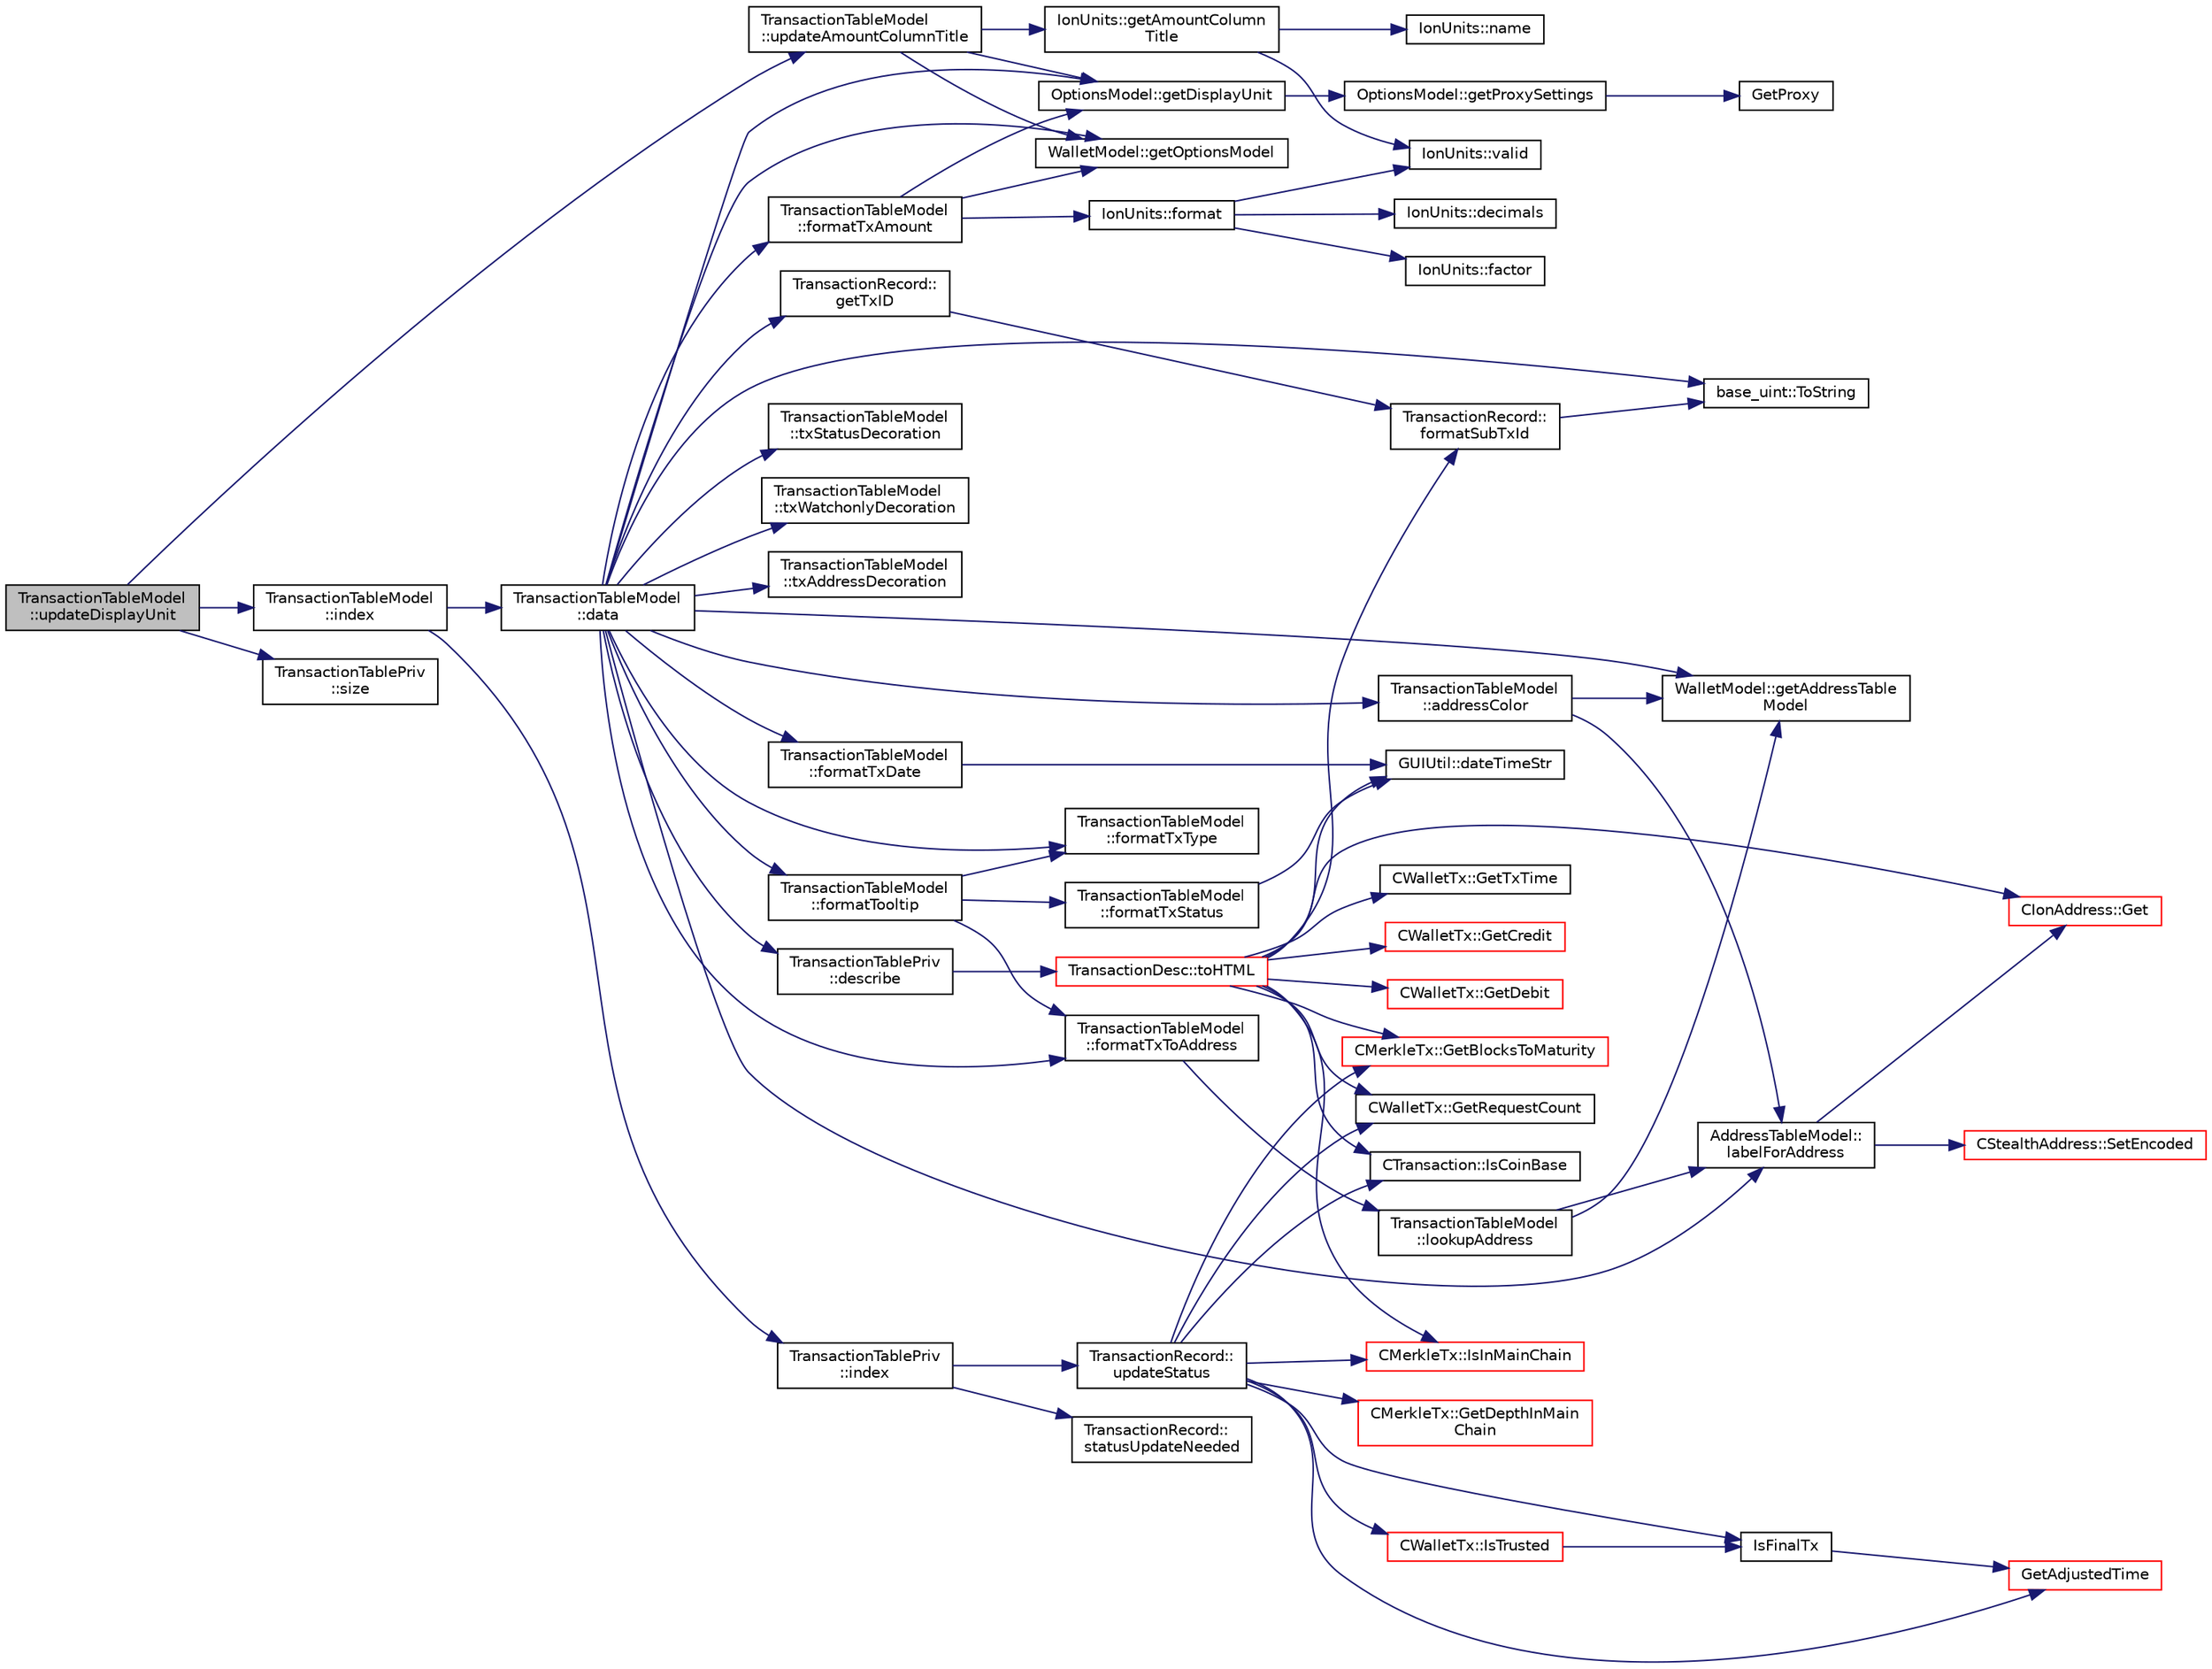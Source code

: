 digraph "TransactionTableModel::updateDisplayUnit"
{
  edge [fontname="Helvetica",fontsize="10",labelfontname="Helvetica",labelfontsize="10"];
  node [fontname="Helvetica",fontsize="10",shape=record];
  rankdir="LR";
  Node1503 [label="TransactionTableModel\l::updateDisplayUnit",height=0.2,width=0.4,color="black", fillcolor="grey75", style="filled", fontcolor="black"];
  Node1503 -> Node1504 [color="midnightblue",fontsize="10",style="solid",fontname="Helvetica"];
  Node1504 [label="TransactionTableModel\l::updateAmountColumnTitle",height=0.2,width=0.4,color="black", fillcolor="white", style="filled",URL="$d7/dfe/class_transaction_table_model.html#acbb6e7531f507369ad18b656ad7b3f10",tooltip="Updates the column title to \"Amount (DisplayUnit)\" and emits headerDataChanged() signal for table hea..."];
  Node1504 -> Node1505 [color="midnightblue",fontsize="10",style="solid",fontname="Helvetica"];
  Node1505 [label="IonUnits::getAmountColumn\lTitle",height=0.2,width=0.4,color="black", fillcolor="white", style="filled",URL="$d7/dab/class_ion_units.html#ab76cc8dbce0ff2330495904857452d8f",tooltip="Gets title for amount column including current display unit if optionsModel reference available */..."];
  Node1505 -> Node1506 [color="midnightblue",fontsize="10",style="solid",fontname="Helvetica"];
  Node1506 [label="IonUnits::valid",height=0.2,width=0.4,color="black", fillcolor="white", style="filled",URL="$d7/dab/class_ion_units.html#a23c5b1306ed473dbb2375a6675a2ce13",tooltip="Is unit ID valid? "];
  Node1505 -> Node1507 [color="midnightblue",fontsize="10",style="solid",fontname="Helvetica"];
  Node1507 [label="IonUnits::name",height=0.2,width=0.4,color="black", fillcolor="white", style="filled",URL="$d7/dab/class_ion_units.html#a5bb4881389b09aeeb0bc235e87e0a42f",tooltip="Short name. "];
  Node1504 -> Node1508 [color="midnightblue",fontsize="10",style="solid",fontname="Helvetica"];
  Node1508 [label="WalletModel::getOptionsModel",height=0.2,width=0.4,color="black", fillcolor="white", style="filled",URL="$d4/d27/class_wallet_model.html#a96d53e56b3f8f07537ea2523f7a7d300"];
  Node1504 -> Node1509 [color="midnightblue",fontsize="10",style="solid",fontname="Helvetica"];
  Node1509 [label="OptionsModel::getDisplayUnit",height=0.2,width=0.4,color="black", fillcolor="white", style="filled",URL="$da/d1f/class_options_model.html#a3b6e4d4ef42be3aaba315b8cd14f468e"];
  Node1509 -> Node1510 [color="midnightblue",fontsize="10",style="solid",fontname="Helvetica"];
  Node1510 [label="OptionsModel::getProxySettings",height=0.2,width=0.4,color="black", fillcolor="white", style="filled",URL="$da/d1f/class_options_model.html#a0fa582a801df3753c2c50840c40bb350"];
  Node1510 -> Node1511 [color="midnightblue",fontsize="10",style="solid",fontname="Helvetica"];
  Node1511 [label="GetProxy",height=0.2,width=0.4,color="black", fillcolor="white", style="filled",URL="$d0/d0e/netbase_8cpp.html#a4e67b39fc1769663260d791d2f4d049d"];
  Node1503 -> Node1512 [color="midnightblue",fontsize="10",style="solid",fontname="Helvetica"];
  Node1512 [label="TransactionTableModel\l::index",height=0.2,width=0.4,color="black", fillcolor="white", style="filled",URL="$d7/dfe/class_transaction_table_model.html#af3a9a49314f80268a77a704f7f028905"];
  Node1512 -> Node1513 [color="midnightblue",fontsize="10",style="solid",fontname="Helvetica"];
  Node1513 [label="TransactionTableModel\l::data",height=0.2,width=0.4,color="black", fillcolor="white", style="filled",URL="$d7/dfe/class_transaction_table_model.html#a02173c31b6014bff182e320217e30e10"];
  Node1513 -> Node1514 [color="midnightblue",fontsize="10",style="solid",fontname="Helvetica"];
  Node1514 [label="TransactionTableModel\l::txStatusDecoration",height=0.2,width=0.4,color="black", fillcolor="white", style="filled",URL="$d7/dfe/class_transaction_table_model.html#a11c11972847aeec2069953eda7abc3b2"];
  Node1513 -> Node1515 [color="midnightblue",fontsize="10",style="solid",fontname="Helvetica"];
  Node1515 [label="TransactionTableModel\l::txWatchonlyDecoration",height=0.2,width=0.4,color="black", fillcolor="white", style="filled",URL="$d7/dfe/class_transaction_table_model.html#a8be4fd0880420a6b45fd0ea4e41454c0"];
  Node1513 -> Node1516 [color="midnightblue",fontsize="10",style="solid",fontname="Helvetica"];
  Node1516 [label="TransactionTableModel\l::txAddressDecoration",height=0.2,width=0.4,color="black", fillcolor="white", style="filled",URL="$d7/dfe/class_transaction_table_model.html#af14920c007e307f892902da061e46072"];
  Node1513 -> Node1517 [color="midnightblue",fontsize="10",style="solid",fontname="Helvetica"];
  Node1517 [label="TransactionTableModel\l::formatTxDate",height=0.2,width=0.4,color="black", fillcolor="white", style="filled",URL="$d7/dfe/class_transaction_table_model.html#af91bbd6b2a712af32988d147e3f311ea"];
  Node1517 -> Node1518 [color="midnightblue",fontsize="10",style="solid",fontname="Helvetica"];
  Node1518 [label="GUIUtil::dateTimeStr",height=0.2,width=0.4,color="black", fillcolor="white", style="filled",URL="$d1/d87/namespace_g_u_i_util.html#aae732a04fea25190081120bf0cc773e8"];
  Node1513 -> Node1519 [color="midnightblue",fontsize="10",style="solid",fontname="Helvetica"];
  Node1519 [label="TransactionTableModel\l::formatTxType",height=0.2,width=0.4,color="black", fillcolor="white", style="filled",URL="$d7/dfe/class_transaction_table_model.html#aefcd45e8b170a459548ddbd308b1ad64"];
  Node1513 -> Node1520 [color="midnightblue",fontsize="10",style="solid",fontname="Helvetica"];
  Node1520 [label="TransactionTableModel\l::formatTxToAddress",height=0.2,width=0.4,color="black", fillcolor="white", style="filled",URL="$d7/dfe/class_transaction_table_model.html#ada92bead83848f3ec231833e5964c27f"];
  Node1520 -> Node1521 [color="midnightblue",fontsize="10",style="solid",fontname="Helvetica"];
  Node1521 [label="TransactionTableModel\l::lookupAddress",height=0.2,width=0.4,color="black", fillcolor="white", style="filled",URL="$d7/dfe/class_transaction_table_model.html#af13204a63b9901c0d9aeb9f43f915001"];
  Node1521 -> Node1522 [color="midnightblue",fontsize="10",style="solid",fontname="Helvetica"];
  Node1522 [label="WalletModel::getAddressTable\lModel",height=0.2,width=0.4,color="black", fillcolor="white", style="filled",URL="$d4/d27/class_wallet_model.html#a89ed202e2dbc04aaa70d72872b95b351"];
  Node1521 -> Node1523 [color="midnightblue",fontsize="10",style="solid",fontname="Helvetica"];
  Node1523 [label="AddressTableModel::\llabelForAddress",height=0.2,width=0.4,color="black", fillcolor="white", style="filled",URL="$d9/ded/class_address_table_model.html#afcdbfc17ac480f5a57382cbcf096ccb3"];
  Node1523 -> Node1524 [color="midnightblue",fontsize="10",style="solid",fontname="Helvetica"];
  Node1524 [label="CStealthAddress::SetEncoded",height=0.2,width=0.4,color="red", fillcolor="white", style="filled",URL="$d6/d37/class_c_stealth_address.html#aa3f4655dced125bf698c208b6e7ac4b8"];
  Node1523 -> Node1531 [color="midnightblue",fontsize="10",style="solid",fontname="Helvetica"];
  Node1531 [label="CIonAddress::Get",height=0.2,width=0.4,color="red", fillcolor="white", style="filled",URL="$d1/de4/class_c_ion_address.html#aa70f9899f0a3cf37e4a87483db5cf99d"];
  Node1513 -> Node1533 [color="midnightblue",fontsize="10",style="solid",fontname="Helvetica"];
  Node1533 [label="TransactionTableModel\l::formatTxAmount",height=0.2,width=0.4,color="black", fillcolor="white", style="filled",URL="$d7/dfe/class_transaction_table_model.html#a6a3a35bfb8d6ca2a3615bcbc247f0228"];
  Node1533 -> Node1534 [color="midnightblue",fontsize="10",style="solid",fontname="Helvetica"];
  Node1534 [label="IonUnits::format",height=0.2,width=0.4,color="black", fillcolor="white", style="filled",URL="$d7/dab/class_ion_units.html#a7cf8cdbd0a24c418ae91b511fac5bee4",tooltip="Format as string. "];
  Node1534 -> Node1506 [color="midnightblue",fontsize="10",style="solid",fontname="Helvetica"];
  Node1534 -> Node1535 [color="midnightblue",fontsize="10",style="solid",fontname="Helvetica"];
  Node1535 [label="IonUnits::factor",height=0.2,width=0.4,color="black", fillcolor="white", style="filled",URL="$d7/dab/class_ion_units.html#a210814a200496caf63083ed4abd1bd24",tooltip="Number of Satoshis (1e-8) per unit. "];
  Node1534 -> Node1536 [color="midnightblue",fontsize="10",style="solid",fontname="Helvetica"];
  Node1536 [label="IonUnits::decimals",height=0.2,width=0.4,color="black", fillcolor="white", style="filled",URL="$d7/dab/class_ion_units.html#a5e9c7a5b666b858c171760273c51c9d7",tooltip="Number of decimals left. "];
  Node1533 -> Node1508 [color="midnightblue",fontsize="10",style="solid",fontname="Helvetica"];
  Node1533 -> Node1509 [color="midnightblue",fontsize="10",style="solid",fontname="Helvetica"];
  Node1513 -> Node1537 [color="midnightblue",fontsize="10",style="solid",fontname="Helvetica"];
  Node1537 [label="TransactionTableModel\l::formatTooltip",height=0.2,width=0.4,color="black", fillcolor="white", style="filled",URL="$d7/dfe/class_transaction_table_model.html#a535a0f50a4404a73194e02c3c09e13c0"];
  Node1537 -> Node1538 [color="midnightblue",fontsize="10",style="solid",fontname="Helvetica"];
  Node1538 [label="TransactionTableModel\l::formatTxStatus",height=0.2,width=0.4,color="black", fillcolor="white", style="filled",URL="$d7/dfe/class_transaction_table_model.html#a93d4d3f64ccd25cd409bb4811a9102e5"];
  Node1538 -> Node1518 [color="midnightblue",fontsize="10",style="solid",fontname="Helvetica"];
  Node1537 -> Node1519 [color="midnightblue",fontsize="10",style="solid",fontname="Helvetica"];
  Node1537 -> Node1520 [color="midnightblue",fontsize="10",style="solid",fontname="Helvetica"];
  Node1513 -> Node1539 [color="midnightblue",fontsize="10",style="solid",fontname="Helvetica"];
  Node1539 [label="TransactionTableModel\l::addressColor",height=0.2,width=0.4,color="black", fillcolor="white", style="filled",URL="$d7/dfe/class_transaction_table_model.html#a4350aca09ceca354956d9a00514c627a"];
  Node1539 -> Node1522 [color="midnightblue",fontsize="10",style="solid",fontname="Helvetica"];
  Node1539 -> Node1523 [color="midnightblue",fontsize="10",style="solid",fontname="Helvetica"];
  Node1513 -> Node1540 [color="midnightblue",fontsize="10",style="solid",fontname="Helvetica"];
  Node1540 [label="TransactionTablePriv\l::describe",height=0.2,width=0.4,color="black", fillcolor="white", style="filled",URL="$d2/ddb/class_transaction_table_priv.html#ab08d44e16bf6dd95b5b83959b3013780"];
  Node1540 -> Node1541 [color="midnightblue",fontsize="10",style="solid",fontname="Helvetica"];
  Node1541 [label="TransactionDesc::toHTML",height=0.2,width=0.4,color="red", fillcolor="white", style="filled",URL="$d4/da9/class_transaction_desc.html#ab7c9dbb2048aae121dd9d75df86e64f4"];
  Node1541 -> Node1542 [color="midnightblue",fontsize="10",style="solid",fontname="Helvetica"];
  Node1542 [label="CWalletTx::GetTxTime",height=0.2,width=0.4,color="black", fillcolor="white", style="filled",URL="$d6/d53/class_c_wallet_tx.html#ab94368cf0553687d8f1fec5d2aaa1457"];
  Node1541 -> Node1543 [color="midnightblue",fontsize="10",style="solid",fontname="Helvetica"];
  Node1543 [label="CWalletTx::GetCredit",height=0.2,width=0.4,color="red", fillcolor="white", style="filled",URL="$d6/d53/class_c_wallet_tx.html#a176e9ecbafbee27d604acbab9804885d"];
  Node1541 -> Node1548 [color="midnightblue",fontsize="10",style="solid",fontname="Helvetica"];
  Node1548 [label="CWalletTx::GetDebit",height=0.2,width=0.4,color="red", fillcolor="white", style="filled",URL="$d6/d53/class_c_wallet_tx.html#a7757c17a323e5f6f75c92acb398d3568"];
  Node1541 -> Node1560 [color="midnightblue",fontsize="10",style="solid",fontname="Helvetica"];
  Node1560 [label="CWalletTx::GetRequestCount",height=0.2,width=0.4,color="black", fillcolor="white", style="filled",URL="$d6/d53/class_c_wallet_tx.html#afd3ca5b54d33038a06189f3f27a97910"];
  Node1541 -> Node1518 [color="midnightblue",fontsize="10",style="solid",fontname="Helvetica"];
  Node1541 -> Node1562 [color="midnightblue",fontsize="10",style="solid",fontname="Helvetica"];
  Node1562 [label="CTransaction::IsCoinBase",height=0.2,width=0.4,color="black", fillcolor="white", style="filled",URL="$df/d43/class_c_transaction.html#a96256e8ac1bf79ad9c057e48c41132dd"];
  Node1541 -> Node1531 [color="midnightblue",fontsize="10",style="solid",fontname="Helvetica"];
  Node1541 -> Node1567 [color="midnightblue",fontsize="10",style="solid",fontname="Helvetica"];
  Node1567 [label="CMerkleTx::IsInMainChain",height=0.2,width=0.4,color="red", fillcolor="white", style="filled",URL="$d1/dff/class_c_merkle_tx.html#ad4b3623fabf1924dba2a7694e3418e1e"];
  Node1541 -> Node1695 [color="midnightblue",fontsize="10",style="solid",fontname="Helvetica"];
  Node1695 [label="CMerkleTx::GetBlocksToMaturity",height=0.2,width=0.4,color="red", fillcolor="white", style="filled",URL="$d1/dff/class_c_merkle_tx.html#a69ebd437f7b44169659c3527fe73b6ab"];
  Node1541 -> Node1702 [color="midnightblue",fontsize="10",style="solid",fontname="Helvetica"];
  Node1702 [label="TransactionRecord::\lformatSubTxId",height=0.2,width=0.4,color="black", fillcolor="white", style="filled",URL="$d1/da7/class_transaction_record.html#a7664c0127a66cdc42d3d56d6a85a5f1e",tooltip="Format subtransaction id. "];
  Node1702 -> Node1606 [color="midnightblue",fontsize="10",style="solid",fontname="Helvetica"];
  Node1606 [label="base_uint::ToString",height=0.2,width=0.4,color="black", fillcolor="white", style="filled",URL="$da/df7/classbase__uint.html#acccba4d9d51a0c36261718ca0cbb293b"];
  Node1513 -> Node1508 [color="midnightblue",fontsize="10",style="solid",fontname="Helvetica"];
  Node1513 -> Node1509 [color="midnightblue",fontsize="10",style="solid",fontname="Helvetica"];
  Node1513 -> Node1522 [color="midnightblue",fontsize="10",style="solid",fontname="Helvetica"];
  Node1513 -> Node1523 [color="midnightblue",fontsize="10",style="solid",fontname="Helvetica"];
  Node1513 -> Node1703 [color="midnightblue",fontsize="10",style="solid",fontname="Helvetica"];
  Node1703 [label="TransactionRecord::\lgetTxID",height=0.2,width=0.4,color="black", fillcolor="white", style="filled",URL="$d1/da7/class_transaction_record.html#a838d881f68f967b751e7f7707bccfffa",tooltip="Return the unique identifier for this transaction (part) "];
  Node1703 -> Node1702 [color="midnightblue",fontsize="10",style="solid",fontname="Helvetica"];
  Node1513 -> Node1606 [color="midnightblue",fontsize="10",style="solid",fontname="Helvetica"];
  Node1512 -> Node1704 [color="midnightblue",fontsize="10",style="solid",fontname="Helvetica"];
  Node1704 [label="TransactionTablePriv\l::index",height=0.2,width=0.4,color="black", fillcolor="white", style="filled",URL="$d2/ddb/class_transaction_table_priv.html#ac692aa6aa7820e80accc971c70e0fae5"];
  Node1704 -> Node1705 [color="midnightblue",fontsize="10",style="solid",fontname="Helvetica"];
  Node1705 [label="TransactionRecord::\lstatusUpdateNeeded",height=0.2,width=0.4,color="black", fillcolor="white", style="filled",URL="$d1/da7/class_transaction_record.html#aaca6757b7b300151694021be6af18d11",tooltip="Return whether a status update is needed. "];
  Node1704 -> Node1706 [color="midnightblue",fontsize="10",style="solid",fontname="Helvetica"];
  Node1706 [label="TransactionRecord::\lupdateStatus",height=0.2,width=0.4,color="black", fillcolor="white", style="filled",URL="$d1/da7/class_transaction_record.html#a9b643dd885a790ae511705a1446556be",tooltip="Update status from core wallet tx. "];
  Node1706 -> Node1562 [color="midnightblue",fontsize="10",style="solid",fontname="Helvetica"];
  Node1706 -> Node1707 [color="midnightblue",fontsize="10",style="solid",fontname="Helvetica"];
  Node1707 [label="CWalletTx::IsTrusted",height=0.2,width=0.4,color="red", fillcolor="white", style="filled",URL="$d6/d53/class_c_wallet_tx.html#a71efb0d5b5def8ae00a1d74b8741bfcb"];
  Node1707 -> Node1551 [color="midnightblue",fontsize="10",style="solid",fontname="Helvetica"];
  Node1551 [label="IsFinalTx",height=0.2,width=0.4,color="black", fillcolor="white", style="filled",URL="$df/d0a/main_8cpp.html#adc332cd7ac94e639bb4239618341be19"];
  Node1551 -> Node1552 [color="midnightblue",fontsize="10",style="solid",fontname="Helvetica"];
  Node1552 [label="GetAdjustedTime",height=0.2,width=0.4,color="red", fillcolor="white", style="filled",URL="$df/d2d/util_8cpp.html#a09f81b9c7650f898cf3cf305b87547e6"];
  Node1706 -> Node1695 [color="midnightblue",fontsize="10",style="solid",fontname="Helvetica"];
  Node1706 -> Node1557 [color="midnightblue",fontsize="10",style="solid",fontname="Helvetica"];
  Node1557 [label="CMerkleTx::GetDepthInMain\lChain",height=0.2,width=0.4,color="red", fillcolor="white", style="filled",URL="$d1/dff/class_c_merkle_tx.html#a887a9f1a0b7fc64b43e42cec76b38ef9"];
  Node1706 -> Node1551 [color="midnightblue",fontsize="10",style="solid",fontname="Helvetica"];
  Node1706 -> Node1567 [color="midnightblue",fontsize="10",style="solid",fontname="Helvetica"];
  Node1706 -> Node1552 [color="midnightblue",fontsize="10",style="solid",fontname="Helvetica"];
  Node1706 -> Node1560 [color="midnightblue",fontsize="10",style="solid",fontname="Helvetica"];
  Node1503 -> Node1709 [color="midnightblue",fontsize="10",style="solid",fontname="Helvetica"];
  Node1709 [label="TransactionTablePriv\l::size",height=0.2,width=0.4,color="black", fillcolor="white", style="filled",URL="$d2/ddb/class_transaction_table_priv.html#acc5c85ae550eca3a35b7b4d68d0994bf"];
}
